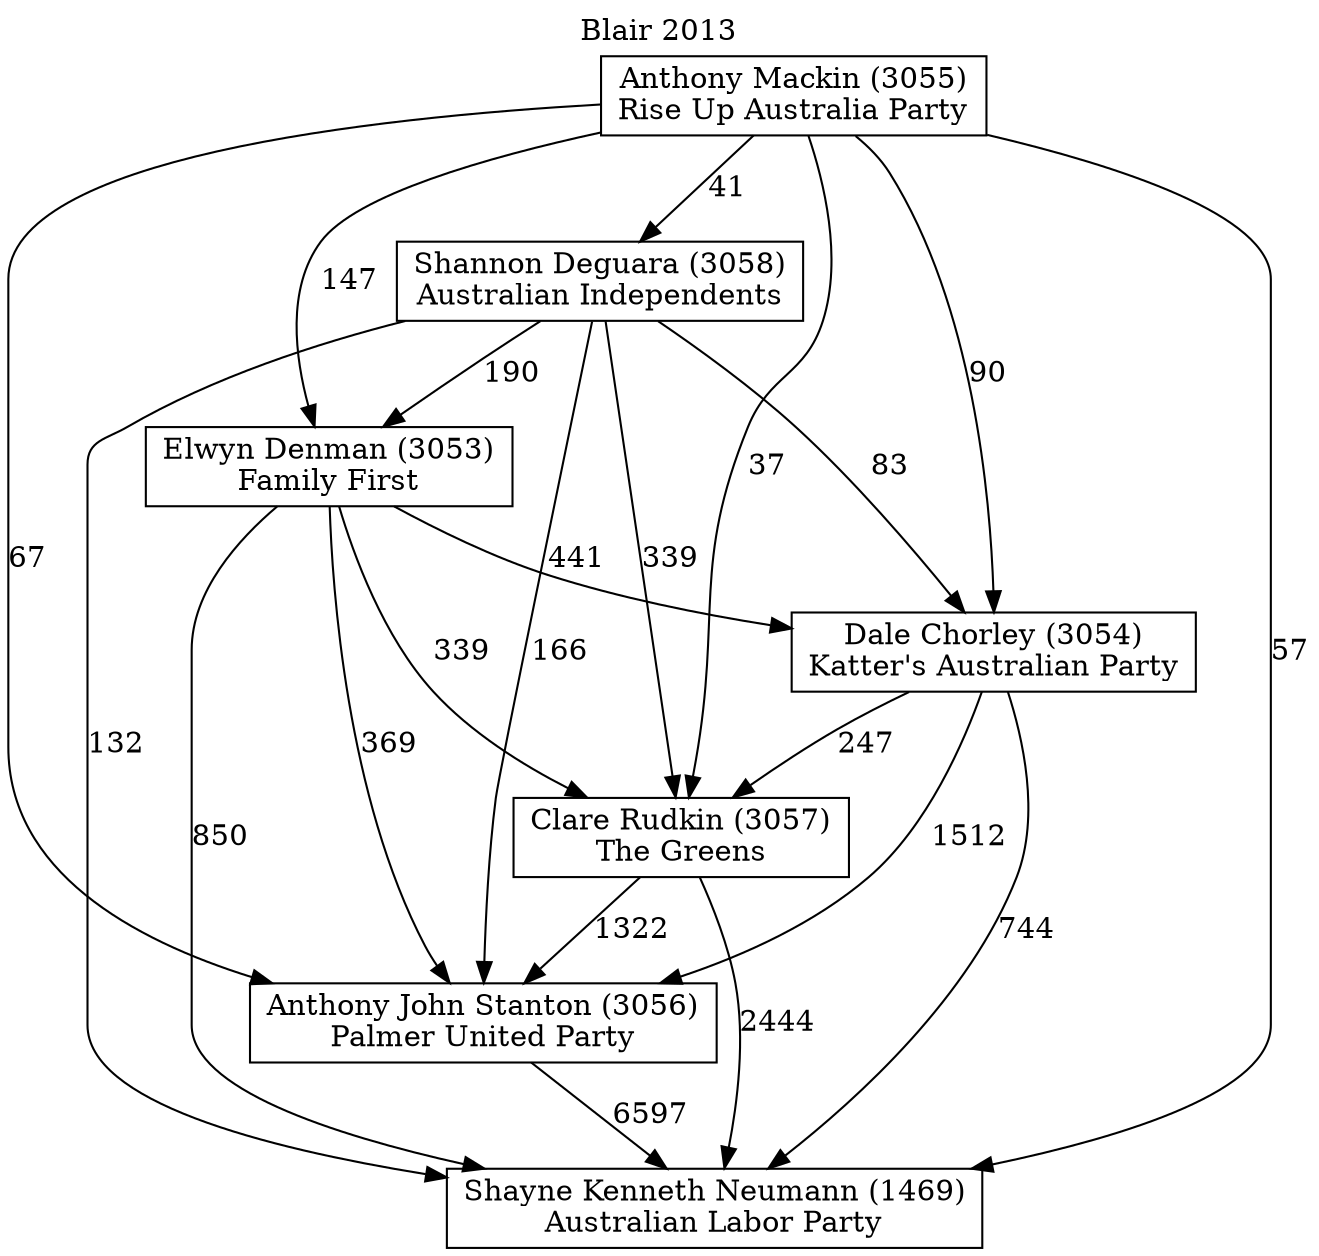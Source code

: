 // House preference flow
digraph "Shayne Kenneth Neumann (1469)_Blair_2013" {
	graph [label="Blair 2013" labelloc=t mclimit=10]
	node [shape=box]
	"Anthony John Stanton (3056)" [label="Anthony John Stanton (3056)
Palmer United Party"]
	"Anthony Mackin (3055)" [label="Anthony Mackin (3055)
Rise Up Australia Party"]
	"Clare Rudkin (3057)" [label="Clare Rudkin (3057)
The Greens"]
	"Dale Chorley (3054)" [label="Dale Chorley (3054)
Katter's Australian Party"]
	"Elwyn Denman (3053)" [label="Elwyn Denman (3053)
Family First"]
	"Shannon Deguara (3058)" [label="Shannon Deguara (3058)
Australian Independents"]
	"Shayne Kenneth Neumann (1469)" [label="Shayne Kenneth Neumann (1469)
Australian Labor Party"]
	"Anthony John Stanton (3056)" -> "Shayne Kenneth Neumann (1469)" [label=6597]
	"Anthony Mackin (3055)" -> "Anthony John Stanton (3056)" [label=67]
	"Anthony Mackin (3055)" -> "Clare Rudkin (3057)" [label=37]
	"Anthony Mackin (3055)" -> "Dale Chorley (3054)" [label=90]
	"Anthony Mackin (3055)" -> "Elwyn Denman (3053)" [label=147]
	"Anthony Mackin (3055)" -> "Shannon Deguara (3058)" [label=41]
	"Anthony Mackin (3055)" -> "Shayne Kenneth Neumann (1469)" [label=57]
	"Clare Rudkin (3057)" -> "Anthony John Stanton (3056)" [label=1322]
	"Clare Rudkin (3057)" -> "Shayne Kenneth Neumann (1469)" [label=2444]
	"Dale Chorley (3054)" -> "Anthony John Stanton (3056)" [label=1512]
	"Dale Chorley (3054)" -> "Clare Rudkin (3057)" [label=247]
	"Dale Chorley (3054)" -> "Shayne Kenneth Neumann (1469)" [label=744]
	"Elwyn Denman (3053)" -> "Anthony John Stanton (3056)" [label=369]
	"Elwyn Denman (3053)" -> "Clare Rudkin (3057)" [label=339]
	"Elwyn Denman (3053)" -> "Dale Chorley (3054)" [label=441]
	"Elwyn Denman (3053)" -> "Shayne Kenneth Neumann (1469)" [label=850]
	"Shannon Deguara (3058)" -> "Anthony John Stanton (3056)" [label=166]
	"Shannon Deguara (3058)" -> "Clare Rudkin (3057)" [label=339]
	"Shannon Deguara (3058)" -> "Dale Chorley (3054)" [label=83]
	"Shannon Deguara (3058)" -> "Elwyn Denman (3053)" [label=190]
	"Shannon Deguara (3058)" -> "Shayne Kenneth Neumann (1469)" [label=132]
}
